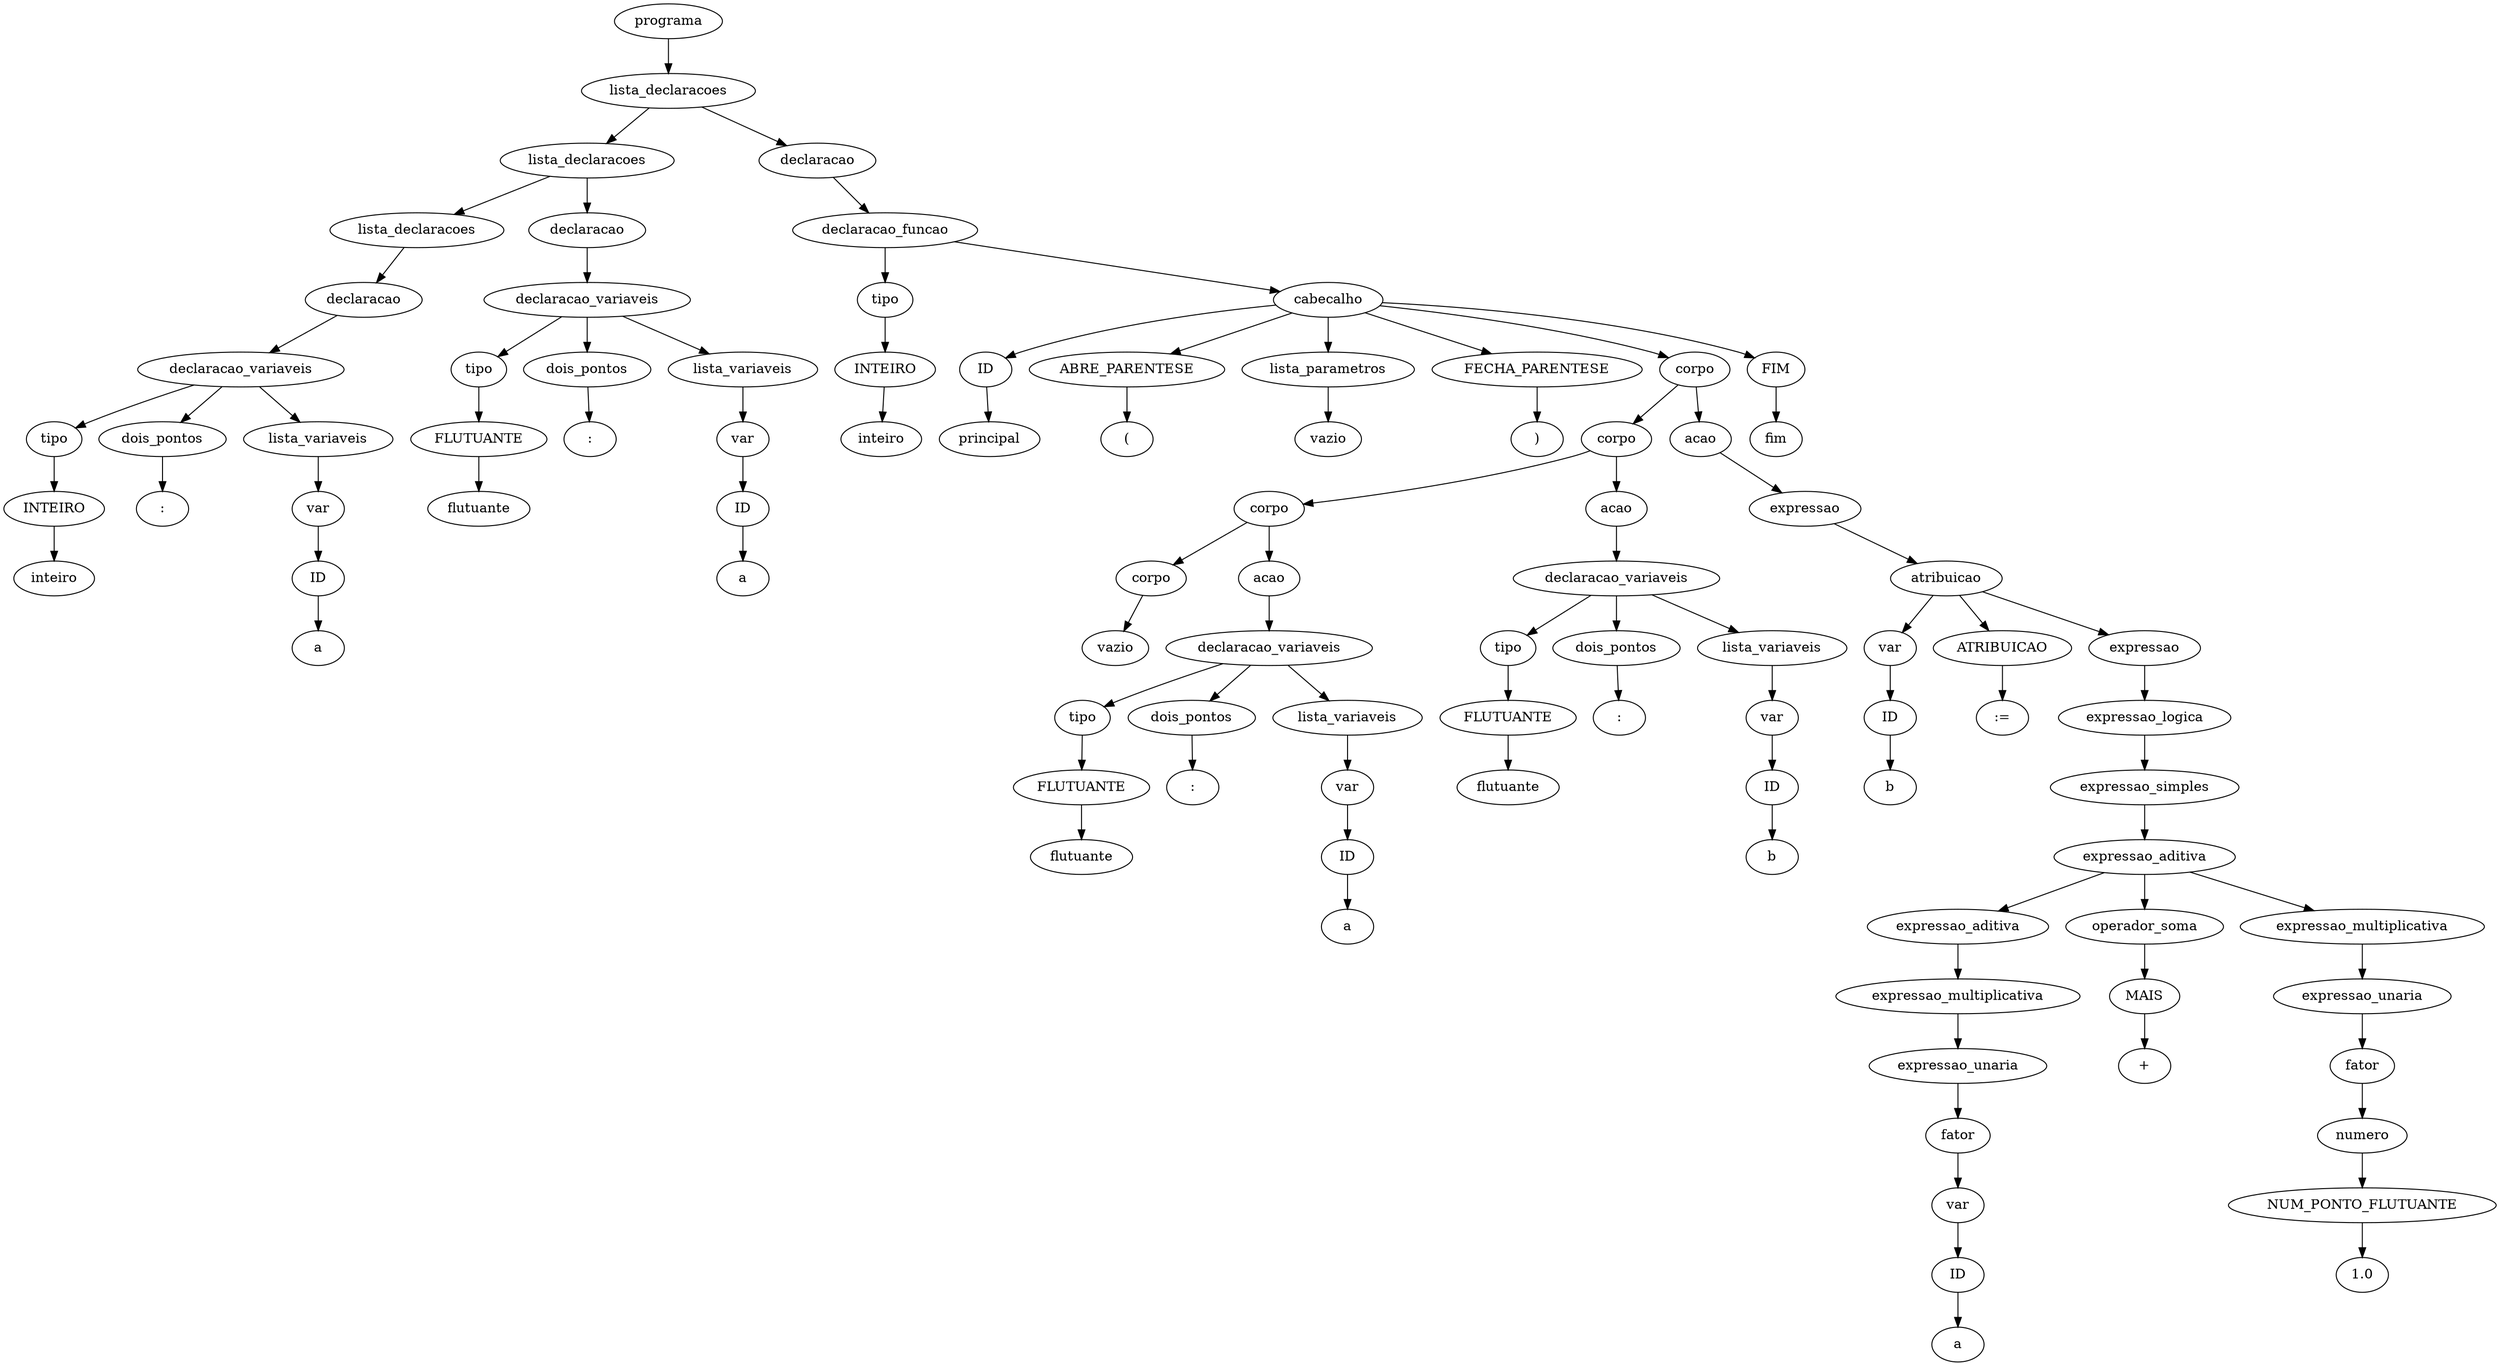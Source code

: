 digraph tree {
    "0x7f58ed5dc760" [label="programa"];
    "0x7f58ed5dcfa0" [label="lista_declaracoes"];
    "0x7f58ed5dc850" [label="lista_declaracoes"];
    "0x7f58ed5dc430" [label="lista_declaracoes"];
    "0x7f58ed5dc1c0" [label="declaracao"];
    "0x7f58ed5dc040" [label="declaracao_variaveis"];
    "0x7f58ed5dc6a0" [label="tipo"];
    "0x7f58ed5dc5b0" [label="INTEIRO"];
    "0x7f58ed5dc250" [label="inteiro"];
    "0x7f58ed5dc340" [label="dois_pontos"];
    "0x7f58ed5dc5e0" [label=":"];
    "0x7f58ed5dc460" [label="lista_variaveis"];
    "0x7f58ed5dc2b0" [label="var"];
    "0x7f58ed5dc4f0" [label="ID"];
    "0x7f58ed5dc700" [label="a"];
    "0x7f58ed5dc790" [label="declaracao"];
    "0x7f58ed5dc910" [label="declaracao_variaveis"];
    "0x7f58ed5dc7c0" [label="tipo"];
    "0x7f58ed5dc7f0" [label="FLUTUANTE"];
    "0x7f58ed5dc820" [label="flutuante"];
    "0x7f58ed5dca30" [label="dois_pontos"];
    "0x7f58ed5dca60" [label=":"];
    "0x7f58ed5dc880" [label="lista_variaveis"];
    "0x7f58ed5dc580" [label="var"];
    "0x7f58ed5dc610" [label="ID"];
    "0x7f58ed5dc970" [label="a"];
    "0x7f58ed5dca90" [label="declaracao"];
    "0x7f58ed5dc8b0" [label="declaracao_funcao"];
    "0x7f58ed5dc4c0" [label="tipo"];
    "0x7f58ed5dc640" [label="INTEIRO"];
    "0x7f58ed5dcac0" [label="inteiro"];
    "0x7f58ed5dcd90" [label="cabecalho"];
    "0x7f58ed5fd220" [label="ID"];
    "0x7f58ed5fd250" [label="principal"];
    "0x7f58ed5fd880" [label="ABRE_PARENTESE"];
    "0x7f58ed5fd8b0" [label="("];
    "0x7f58ed5dcbe0" [label="lista_parametros"];
    "0x7f58ed5dc940" [label="vazio"];
    "0x7f58ed5fd8e0" [label="FECHA_PARENTESE"];
    "0x7f58ed5fd910" [label=")"];
    "0x7f58ed5fd7f0" [label="corpo"];
    "0x7f58ed5dcf70" [label="corpo"];
    "0x7f58ed5dce80" [label="corpo"];
    "0x7f58ed5dcd00" [label="corpo"];
    "0x7f58ed5dcaf0" [label="vazio"];
    "0x7f58ed5dcd30" [label="acao"];
    "0x7f58ed5dce20" [label="declaracao_variaveis"];
    "0x7f58ed5dcc10" [label="tipo"];
    "0x7f58ed5dcc70" [label="FLUTUANTE"];
    "0x7f58ed5dcdf0" [label="flutuante"];
    "0x7f58ed5dcee0" [label="dois_pontos"];
    "0x7f58ed5fd040" [label=":"];
    "0x7f58ed5dce50" [label="lista_variaveis"];
    "0x7f58ed5dcca0" [label="var"];
    "0x7f58ed5dcc40" [label="ID"];
    "0x7f58ed5dcf40" [label="a"];
    "0x7f58ed5dcfd0" [label="acao"];
    "0x7f58ed5fd0a0" [label="declaracao_variaveis"];
    "0x7f58ed5dcb80" [label="tipo"];
    "0x7f58ed5dccd0" [label="FLUTUANTE"];
    "0x7f58ed5fd070" [label="flutuante"];
    "0x7f58ed5fd160" [label="dois_pontos"];
    "0x7f58ed5fd280" [label=":"];
    "0x7f58ed5fd0d0" [label="lista_variaveis"];
    "0x7f58ed5dcf10" [label="var"];
    "0x7f58ed5dceb0" [label="ID"];
    "0x7f58ed5fd1c0" [label="b"];
    "0x7f58ed5fd7c0" [label="acao"];
    "0x7f58ed5fd100" [label="expressao"];
    "0x7f58ed5fd4f0" [label="atribuicao"];
    "0x7f58ed5dcdc0" [label="var"];
    "0x7f58ed5dcd60" [label="ID"];
    "0x7f58ed5fd2b0" [label="b"];
    "0x7f58ed5fd490" [label="ATRIBUICAO"];
    "0x7f58ed5fd760" [label=":="];
    "0x7f58ed5fd730" [label="expressao"];
    "0x7f58ed5fd700" [label="expressao_logica"];
    "0x7f58ed5fd460" [label="expressao_simples"];
    "0x7f58ed5fd550" [label="expressao_aditiva"];
    "0x7f58ed5fd340" [label="expressao_aditiva"];
    "0x7f58ed5fd430" [label="expressao_multiplicativa"];
    "0x7f58ed5fd2e0" [label="expressao_unaria"];
    "0x7f58ed5fd310" [label="fator"];
    "0x7f58ed5fd190" [label="var"];
    "0x7f58ed5fd130" [label="ID"];
    "0x7f58ed5fd400" [label="a"];
    "0x7f58ed5fd5b0" [label="operador_soma"];
    "0x7f58ed5fd3d0" [label="MAIS"];
    "0x7f58ed5fd4c0" [label="+"];
    "0x7f58ed5fd6d0" [label="expressao_multiplicativa"];
    "0x7f58ed5fd5e0" [label="expressao_unaria"];
    "0x7f58ed5fd520" [label="fator"];
    "0x7f58ed5fd370" [label="numero"];
    "0x7f58ed5fd3a0" [label="NUM_PONTO_FLUTUANTE"];
    "0x7f58ed5fd6a0" [label="1.0"];
    "0x7f58ed5fd940" [label="FIM"];
    "0x7f58ed5fd970" [label="fim"];
    "0x7f58ed5dc760" -> "0x7f58ed5dcfa0";
    "0x7f58ed5dcfa0" -> "0x7f58ed5dc850";
    "0x7f58ed5dcfa0" -> "0x7f58ed5dca90";
    "0x7f58ed5dc850" -> "0x7f58ed5dc430";
    "0x7f58ed5dc850" -> "0x7f58ed5dc790";
    "0x7f58ed5dc430" -> "0x7f58ed5dc1c0";
    "0x7f58ed5dc1c0" -> "0x7f58ed5dc040";
    "0x7f58ed5dc040" -> "0x7f58ed5dc6a0";
    "0x7f58ed5dc040" -> "0x7f58ed5dc340";
    "0x7f58ed5dc040" -> "0x7f58ed5dc460";
    "0x7f58ed5dc6a0" -> "0x7f58ed5dc5b0";
    "0x7f58ed5dc5b0" -> "0x7f58ed5dc250";
    "0x7f58ed5dc340" -> "0x7f58ed5dc5e0";
    "0x7f58ed5dc460" -> "0x7f58ed5dc2b0";
    "0x7f58ed5dc2b0" -> "0x7f58ed5dc4f0";
    "0x7f58ed5dc4f0" -> "0x7f58ed5dc700";
    "0x7f58ed5dc790" -> "0x7f58ed5dc910";
    "0x7f58ed5dc910" -> "0x7f58ed5dc7c0";
    "0x7f58ed5dc910" -> "0x7f58ed5dca30";
    "0x7f58ed5dc910" -> "0x7f58ed5dc880";
    "0x7f58ed5dc7c0" -> "0x7f58ed5dc7f0";
    "0x7f58ed5dc7f0" -> "0x7f58ed5dc820";
    "0x7f58ed5dca30" -> "0x7f58ed5dca60";
    "0x7f58ed5dc880" -> "0x7f58ed5dc580";
    "0x7f58ed5dc580" -> "0x7f58ed5dc610";
    "0x7f58ed5dc610" -> "0x7f58ed5dc970";
    "0x7f58ed5dca90" -> "0x7f58ed5dc8b0";
    "0x7f58ed5dc8b0" -> "0x7f58ed5dc4c0";
    "0x7f58ed5dc8b0" -> "0x7f58ed5dcd90";
    "0x7f58ed5dc4c0" -> "0x7f58ed5dc640";
    "0x7f58ed5dc640" -> "0x7f58ed5dcac0";
    "0x7f58ed5dcd90" -> "0x7f58ed5fd220";
    "0x7f58ed5dcd90" -> "0x7f58ed5fd880";
    "0x7f58ed5dcd90" -> "0x7f58ed5dcbe0";
    "0x7f58ed5dcd90" -> "0x7f58ed5fd8e0";
    "0x7f58ed5dcd90" -> "0x7f58ed5fd7f0";
    "0x7f58ed5dcd90" -> "0x7f58ed5fd940";
    "0x7f58ed5fd220" -> "0x7f58ed5fd250";
    "0x7f58ed5fd880" -> "0x7f58ed5fd8b0";
    "0x7f58ed5dcbe0" -> "0x7f58ed5dc940";
    "0x7f58ed5fd8e0" -> "0x7f58ed5fd910";
    "0x7f58ed5fd7f0" -> "0x7f58ed5dcf70";
    "0x7f58ed5fd7f0" -> "0x7f58ed5fd7c0";
    "0x7f58ed5dcf70" -> "0x7f58ed5dce80";
    "0x7f58ed5dcf70" -> "0x7f58ed5dcfd0";
    "0x7f58ed5dce80" -> "0x7f58ed5dcd00";
    "0x7f58ed5dce80" -> "0x7f58ed5dcd30";
    "0x7f58ed5dcd00" -> "0x7f58ed5dcaf0";
    "0x7f58ed5dcd30" -> "0x7f58ed5dce20";
    "0x7f58ed5dce20" -> "0x7f58ed5dcc10";
    "0x7f58ed5dce20" -> "0x7f58ed5dcee0";
    "0x7f58ed5dce20" -> "0x7f58ed5dce50";
    "0x7f58ed5dcc10" -> "0x7f58ed5dcc70";
    "0x7f58ed5dcc70" -> "0x7f58ed5dcdf0";
    "0x7f58ed5dcee0" -> "0x7f58ed5fd040";
    "0x7f58ed5dce50" -> "0x7f58ed5dcca0";
    "0x7f58ed5dcca0" -> "0x7f58ed5dcc40";
    "0x7f58ed5dcc40" -> "0x7f58ed5dcf40";
    "0x7f58ed5dcfd0" -> "0x7f58ed5fd0a0";
    "0x7f58ed5fd0a0" -> "0x7f58ed5dcb80";
    "0x7f58ed5fd0a0" -> "0x7f58ed5fd160";
    "0x7f58ed5fd0a0" -> "0x7f58ed5fd0d0";
    "0x7f58ed5dcb80" -> "0x7f58ed5dccd0";
    "0x7f58ed5dccd0" -> "0x7f58ed5fd070";
    "0x7f58ed5fd160" -> "0x7f58ed5fd280";
    "0x7f58ed5fd0d0" -> "0x7f58ed5dcf10";
    "0x7f58ed5dcf10" -> "0x7f58ed5dceb0";
    "0x7f58ed5dceb0" -> "0x7f58ed5fd1c0";
    "0x7f58ed5fd7c0" -> "0x7f58ed5fd100";
    "0x7f58ed5fd100" -> "0x7f58ed5fd4f0";
    "0x7f58ed5fd4f0" -> "0x7f58ed5dcdc0";
    "0x7f58ed5fd4f0" -> "0x7f58ed5fd490";
    "0x7f58ed5fd4f0" -> "0x7f58ed5fd730";
    "0x7f58ed5dcdc0" -> "0x7f58ed5dcd60";
    "0x7f58ed5dcd60" -> "0x7f58ed5fd2b0";
    "0x7f58ed5fd490" -> "0x7f58ed5fd760";
    "0x7f58ed5fd730" -> "0x7f58ed5fd700";
    "0x7f58ed5fd700" -> "0x7f58ed5fd460";
    "0x7f58ed5fd460" -> "0x7f58ed5fd550";
    "0x7f58ed5fd550" -> "0x7f58ed5fd340";
    "0x7f58ed5fd550" -> "0x7f58ed5fd5b0";
    "0x7f58ed5fd550" -> "0x7f58ed5fd6d0";
    "0x7f58ed5fd340" -> "0x7f58ed5fd430";
    "0x7f58ed5fd430" -> "0x7f58ed5fd2e0";
    "0x7f58ed5fd2e0" -> "0x7f58ed5fd310";
    "0x7f58ed5fd310" -> "0x7f58ed5fd190";
    "0x7f58ed5fd190" -> "0x7f58ed5fd130";
    "0x7f58ed5fd130" -> "0x7f58ed5fd400";
    "0x7f58ed5fd5b0" -> "0x7f58ed5fd3d0";
    "0x7f58ed5fd3d0" -> "0x7f58ed5fd4c0";
    "0x7f58ed5fd6d0" -> "0x7f58ed5fd5e0";
    "0x7f58ed5fd5e0" -> "0x7f58ed5fd520";
    "0x7f58ed5fd520" -> "0x7f58ed5fd370";
    "0x7f58ed5fd370" -> "0x7f58ed5fd3a0";
    "0x7f58ed5fd3a0" -> "0x7f58ed5fd6a0";
    "0x7f58ed5fd940" -> "0x7f58ed5fd970";
}
